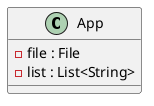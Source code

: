 @startuml
'https://plantuml.com/sequence-diagram

Class App{
- file : File
- list : List<String>
}
@enduml
